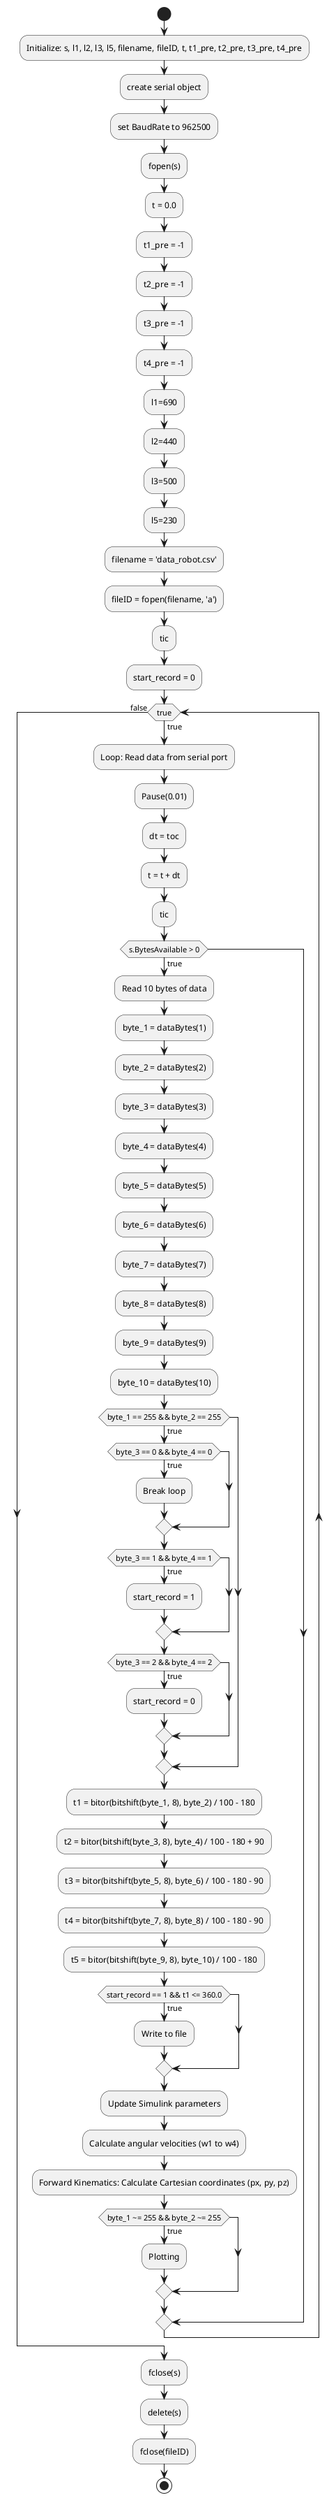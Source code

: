 @startuml

start
:Initialize: s, l1, l2, l3, l5, filename, fileID, t, t1_pre, t2_pre, t3_pre, t4_pre;
:create serial object;
:set BaudRate to 962500;
:fopen(s);
:t = 0.0;
:t1_pre = -1;
:t2_pre = -1;
:t3_pre = -1;
:t4_pre = -1;
:l1=690;
:l2=440;
:l3=500;
:l5=230;
:filename = 'data_robot.csv';
:fileID = fopen(filename, 'a');
:tic;
:start_record = 0;

while (true) is (true)
    :Loop: Read data from serial port;
    :Pause(0.01);
    :dt = toc;
    :t = t + dt;
    :tic;
    if (s.BytesAvailable > 0) then (true)
        :Read 10 bytes of data;
        :byte_1 = dataBytes(1);
        :byte_2 = dataBytes(2);
        :byte_3 = dataBytes(3);
        :byte_4 = dataBytes(4);
        :byte_5 = dataBytes(5);
        :byte_6 = dataBytes(6);
        :byte_7 = dataBytes(7);
        :byte_8 = dataBytes(8);
        :byte_9 = dataBytes(9);
        :byte_10 = dataBytes(10);
        if (byte_1 == 255 && byte_2 == 255) then (true)
            if (byte_3 == 0 && byte_4 == 0) then (true)
                :Break loop;
            endif
            if (byte_3 == 1 && byte_4 == 1) then (true)
                :start_record = 1;
            endif
            if (byte_3 == 2 && byte_4 == 2) then (true)
                :start_record = 0;
            endif
        endif
        :t1 = bitor(bitshift(byte_1, 8), byte_2) / 100 - 180;
        :t2 = bitor(bitshift(byte_3, 8), byte_4) / 100 - 180 + 90;
        :t3 = bitor(bitshift(byte_5, 8), byte_6) / 100 - 180 - 90;
        :t4 = bitor(bitshift(byte_7, 8), byte_8) / 100 - 180 - 90;
        :t5 = bitor(bitshift(byte_9, 8), byte_10) / 100 - 180;
        if (start_record == 1 && t1 <= 360.0) then (true)
            :Write to file;
        endif
        :Update Simulink parameters;
        :Calculate angular velocities (w1 to w4);
        :Forward Kinematics: Calculate Cartesian coordinates (px, py, pz);
        if (byte_1 ~= 255 && byte_2 ~= 255) then (true)
            :Plotting;
        endif
    endif
endwhile (false)

:fclose(s);
:delete(s);
:fclose(fileID);

stop

@enduml

